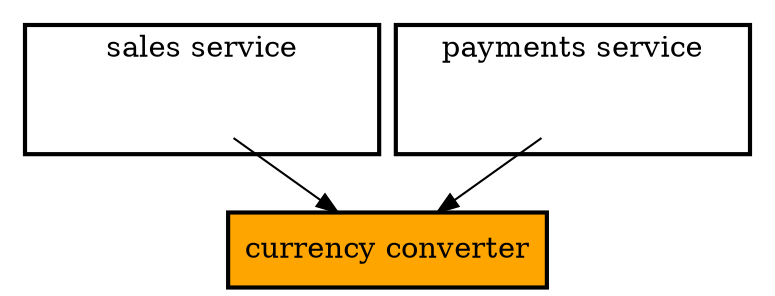 // Two services that use a third service that provides a currency converter interface.

digraph After {
  bgcolor = transparent

	subgraph cluster_0 {
		node [style=filled,color=orange,height=0.1,style=invisible];
		a0 [shape=rect,label="currency converter"];
		label = "sales service";
    style=filled;
    color=black;
    fillcolor=white;
    penwidth=2;
	}

	subgraph cluster_1 {
		node [style=filled,color=green,height=0.1,style=invisible];
		b0 [shape=rect,label="currency converter"];
		label = "payments service";
    style=filled;
    color=black;
    fillcolor=white;
    penwidth=2;
	}

  a0 -> currency;
  b0 -> currency;

  currency [shape=rect,style=filled,color=black,fillcolor=orange,penwidth=2,label="currency converter"];
}
